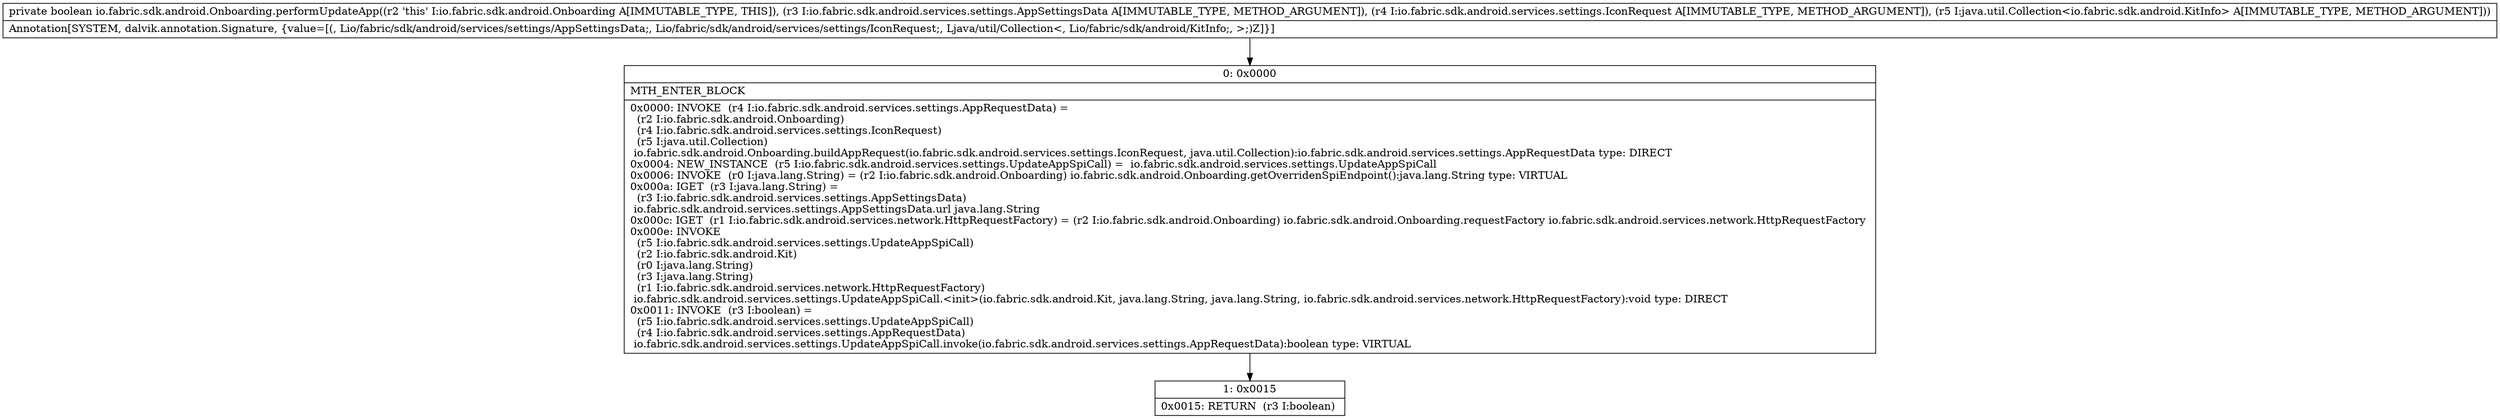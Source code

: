 digraph "CFG forio.fabric.sdk.android.Onboarding.performUpdateApp(Lio\/fabric\/sdk\/android\/services\/settings\/AppSettingsData;Lio\/fabric\/sdk\/android\/services\/settings\/IconRequest;Ljava\/util\/Collection;)Z" {
Node_0 [shape=record,label="{0\:\ 0x0000|MTH_ENTER_BLOCK\l|0x0000: INVOKE  (r4 I:io.fabric.sdk.android.services.settings.AppRequestData) = \l  (r2 I:io.fabric.sdk.android.Onboarding)\l  (r4 I:io.fabric.sdk.android.services.settings.IconRequest)\l  (r5 I:java.util.Collection)\l io.fabric.sdk.android.Onboarding.buildAppRequest(io.fabric.sdk.android.services.settings.IconRequest, java.util.Collection):io.fabric.sdk.android.services.settings.AppRequestData type: DIRECT \l0x0004: NEW_INSTANCE  (r5 I:io.fabric.sdk.android.services.settings.UpdateAppSpiCall) =  io.fabric.sdk.android.services.settings.UpdateAppSpiCall \l0x0006: INVOKE  (r0 I:java.lang.String) = (r2 I:io.fabric.sdk.android.Onboarding) io.fabric.sdk.android.Onboarding.getOverridenSpiEndpoint():java.lang.String type: VIRTUAL \l0x000a: IGET  (r3 I:java.lang.String) = \l  (r3 I:io.fabric.sdk.android.services.settings.AppSettingsData)\l io.fabric.sdk.android.services.settings.AppSettingsData.url java.lang.String \l0x000c: IGET  (r1 I:io.fabric.sdk.android.services.network.HttpRequestFactory) = (r2 I:io.fabric.sdk.android.Onboarding) io.fabric.sdk.android.Onboarding.requestFactory io.fabric.sdk.android.services.network.HttpRequestFactory \l0x000e: INVOKE  \l  (r5 I:io.fabric.sdk.android.services.settings.UpdateAppSpiCall)\l  (r2 I:io.fabric.sdk.android.Kit)\l  (r0 I:java.lang.String)\l  (r3 I:java.lang.String)\l  (r1 I:io.fabric.sdk.android.services.network.HttpRequestFactory)\l io.fabric.sdk.android.services.settings.UpdateAppSpiCall.\<init\>(io.fabric.sdk.android.Kit, java.lang.String, java.lang.String, io.fabric.sdk.android.services.network.HttpRequestFactory):void type: DIRECT \l0x0011: INVOKE  (r3 I:boolean) = \l  (r5 I:io.fabric.sdk.android.services.settings.UpdateAppSpiCall)\l  (r4 I:io.fabric.sdk.android.services.settings.AppRequestData)\l io.fabric.sdk.android.services.settings.UpdateAppSpiCall.invoke(io.fabric.sdk.android.services.settings.AppRequestData):boolean type: VIRTUAL \l}"];
Node_1 [shape=record,label="{1\:\ 0x0015|0x0015: RETURN  (r3 I:boolean) \l}"];
MethodNode[shape=record,label="{private boolean io.fabric.sdk.android.Onboarding.performUpdateApp((r2 'this' I:io.fabric.sdk.android.Onboarding A[IMMUTABLE_TYPE, THIS]), (r3 I:io.fabric.sdk.android.services.settings.AppSettingsData A[IMMUTABLE_TYPE, METHOD_ARGUMENT]), (r4 I:io.fabric.sdk.android.services.settings.IconRequest A[IMMUTABLE_TYPE, METHOD_ARGUMENT]), (r5 I:java.util.Collection\<io.fabric.sdk.android.KitInfo\> A[IMMUTABLE_TYPE, METHOD_ARGUMENT]))  | Annotation[SYSTEM, dalvik.annotation.Signature, \{value=[(, Lio\/fabric\/sdk\/android\/services\/settings\/AppSettingsData;, Lio\/fabric\/sdk\/android\/services\/settings\/IconRequest;, Ljava\/util\/Collection\<, Lio\/fabric\/sdk\/android\/KitInfo;, \>;)Z]\}]\l}"];
MethodNode -> Node_0;
Node_0 -> Node_1;
}


